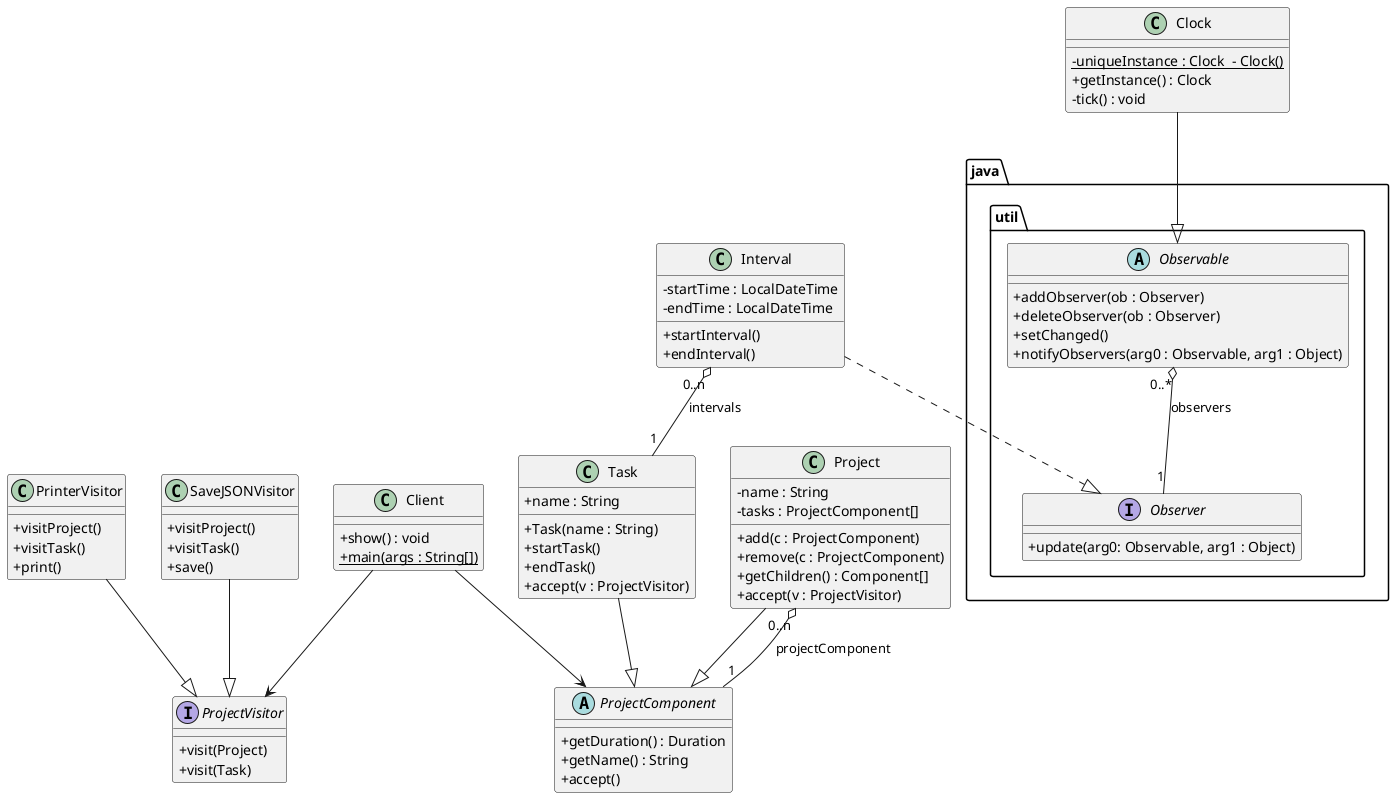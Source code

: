 @startuml
skinparam classAttributeIconSize 0

class Client {
    + show() : void
    + {static} main(args : String[])
}

interface ProjectVisitor {
    + visit(Project)
    + visit(Task)
}

class PrinterVisitor {
    + visitProject()
    + visitTask()
    + print()
}

class SaveJSONVisitor {
    + visitProject()
    + visitTask()
    + save()
}

abstract ProjectComponent {
    + getDuration() : Duration
    + getName() : String
    + accept()
}

class Project {
    - name : String
    - tasks : ProjectComponent[]
    + add(c : ProjectComponent)
    + remove(c : ProjectComponent)
    + getChildren() : Component[]
    + accept(v : ProjectVisitor)
}

class Task {
    + name : String
    + Task(name : String)
    + startTask()
    + endTask()
    + accept(v : ProjectVisitor)
}

class Interval {
    - startTime : LocalDateTime
    - endTime : LocalDateTime
    + startInterval()
    + endInterval()
}

class Clock {
    - {static} uniqueInstance : Clock  - Clock()
    + getInstance() : Clock
    - tick() : void
}

package "java.util" {
    abstract Observable {
        + addObserver(ob : Observer)
        + deleteObserver(ob : Observer)
        + setChanged()
        + notifyObservers(arg0 : Observable, arg1 : Object)
    }

    interface Observer {
        + update(arg0: Observable, arg1 : Object)
    }
}

Observable "0..*" o-- "1" Observer : observers

Clock --|> Observable
Interval ..|> Observer

Client --> ProjectComponent
Project "0..n" o-- "1" ProjectComponent : projectComponent
Project --|> ProjectComponent
Task --|> ProjectComponent
Interval "0..n" o-- "1" Task : intervals

Client --> ProjectVisitor
PrinterVisitor --|> ProjectVisitor
SaveJSONVisitor --|> ProjectVisitor
@enduml